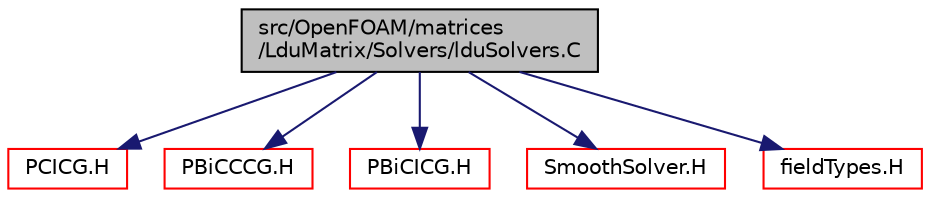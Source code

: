 digraph "src/OpenFOAM/matrices/LduMatrix/Solvers/lduSolvers.C"
{
  bgcolor="transparent";
  edge [fontname="Helvetica",fontsize="10",labelfontname="Helvetica",labelfontsize="10"];
  node [fontname="Helvetica",fontsize="10",shape=record];
  Node1 [label="src/OpenFOAM/matrices\l/LduMatrix/Solvers/lduSolvers.C",height=0.2,width=0.4,color="black", fillcolor="grey75", style="filled", fontcolor="black"];
  Node1 -> Node2 [color="midnightblue",fontsize="10",style="solid",fontname="Helvetica"];
  Node2 [label="PCICG.H",height=0.2,width=0.4,color="red",URL="$a08532.html"];
  Node1 -> Node3 [color="midnightblue",fontsize="10",style="solid",fontname="Helvetica"];
  Node3 [label="PBiCCCG.H",height=0.2,width=0.4,color="red",URL="$a08524.html"];
  Node1 -> Node4 [color="midnightblue",fontsize="10",style="solid",fontname="Helvetica"];
  Node4 [label="PBiCICG.H",height=0.2,width=0.4,color="red",URL="$a08528.html"];
  Node1 -> Node5 [color="midnightblue",fontsize="10",style="solid",fontname="Helvetica"];
  Node5 [label="SmoothSolver.H",height=0.2,width=0.4,color="red",URL="$a08535.html"];
  Node1 -> Node6 [color="midnightblue",fontsize="10",style="solid",fontname="Helvetica"];
  Node6 [label="fieldTypes.H",height=0.2,width=0.4,color="red",URL="$a08076.html",tooltip="Include the header files for all the primitive types that Fields are instantiated for..."];
}
